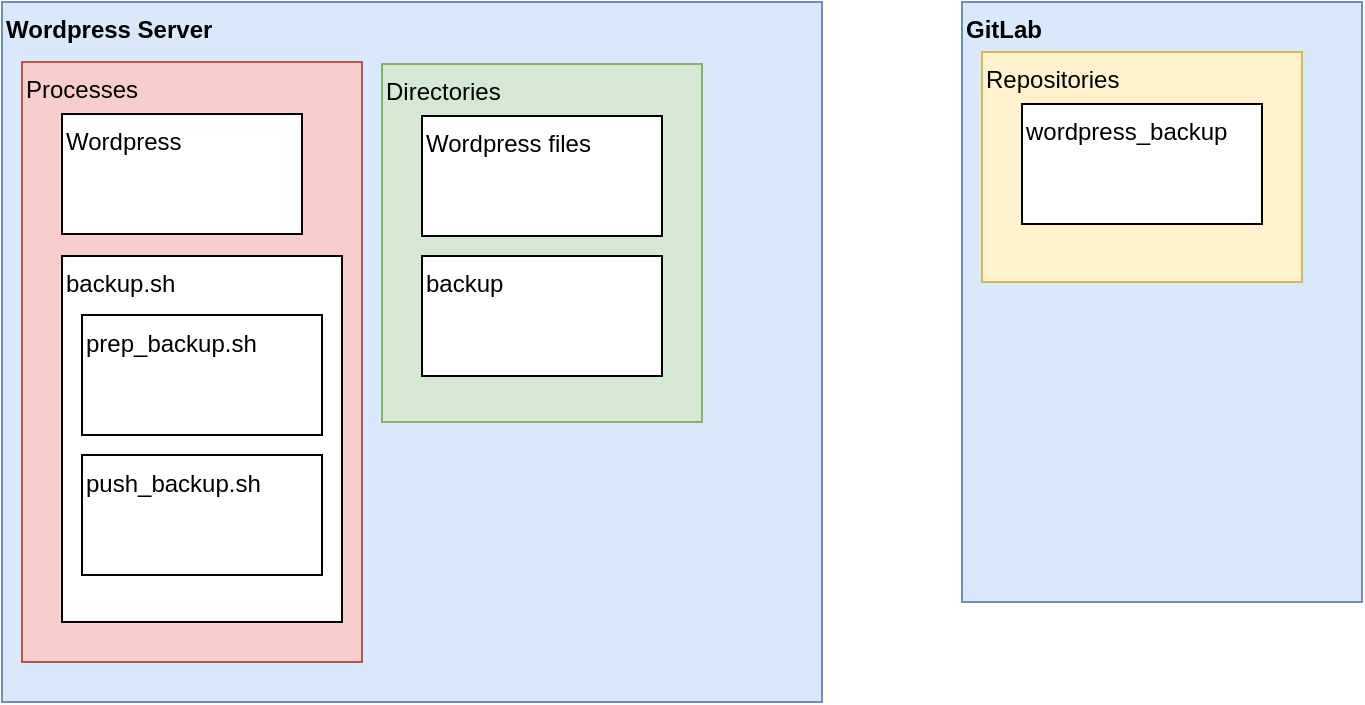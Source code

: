 <mxfile>
    <diagram id="tj390D6eof4VTrJQb1tH" name="Page-1">
        <mxGraphModel dx="807" dy="652" grid="1" gridSize="10" guides="1" tooltips="1" connect="1" arrows="1" fold="1" page="1" pageScale="1" pageWidth="827" pageHeight="1169" math="0" shadow="0">
            <root>
                <mxCell id="0"/>
                <mxCell id="1" parent="0"/>
                <mxCell id="2" value="&lt;b&gt;Wordpress Server&lt;/b&gt;" style="rounded=0;whiteSpace=wrap;html=1;fillColor=#dae8fc;strokeColor=#6c8ebf;align=left;verticalAlign=top;" vertex="1" parent="1">
                    <mxGeometry x="40" y="160" width="410" height="350" as="geometry"/>
                </mxCell>
                <mxCell id="6" value="Processes" style="rounded=0;whiteSpace=wrap;html=1;align=left;verticalAlign=top;fillColor=#f8cecc;strokeColor=#b85450;" vertex="1" parent="1">
                    <mxGeometry x="50" y="190" width="170" height="300" as="geometry"/>
                </mxCell>
                <mxCell id="3" value="Wordpress" style="rounded=0;whiteSpace=wrap;html=1;align=left;verticalAlign=top;" vertex="1" parent="1">
                    <mxGeometry x="70" y="216" width="120" height="60" as="geometry"/>
                </mxCell>
                <mxCell id="7" value="Directories" style="rounded=0;whiteSpace=wrap;html=1;align=left;verticalAlign=top;fillColor=#d5e8d4;strokeColor=#82b366;" vertex="1" parent="1">
                    <mxGeometry x="230" y="191" width="160" height="179" as="geometry"/>
                </mxCell>
                <mxCell id="8" value="Wordpress files" style="rounded=0;whiteSpace=wrap;html=1;align=left;verticalAlign=top;" vertex="1" parent="1">
                    <mxGeometry x="250" y="217" width="120" height="60" as="geometry"/>
                </mxCell>
                <mxCell id="9" value="backup" style="rounded=0;whiteSpace=wrap;html=1;align=left;verticalAlign=top;" vertex="1" parent="1">
                    <mxGeometry x="250" y="287" width="120" height="60" as="geometry"/>
                </mxCell>
                <mxCell id="11" value="&lt;b&gt;GitLab&lt;/b&gt;" style="rounded=0;whiteSpace=wrap;html=1;fillColor=#dae8fc;strokeColor=#6c8ebf;align=left;verticalAlign=top;" vertex="1" parent="1">
                    <mxGeometry x="520" y="160" width="200" height="300" as="geometry"/>
                </mxCell>
                <mxCell id="12" value="Repositories" style="rounded=0;whiteSpace=wrap;html=1;align=left;verticalAlign=top;fillColor=#fff2cc;strokeColor=#d6b656;" vertex="1" parent="1">
                    <mxGeometry x="530" y="185" width="160" height="115" as="geometry"/>
                </mxCell>
                <mxCell id="13" value="wordpress_backup" style="rounded=0;whiteSpace=wrap;html=1;align=left;verticalAlign=top;" vertex="1" parent="1">
                    <mxGeometry x="550" y="211" width="120" height="60" as="geometry"/>
                </mxCell>
                <mxCell id="15" value="backup.sh" style="rounded=0;whiteSpace=wrap;html=1;align=left;verticalAlign=top;" vertex="1" parent="1">
                    <mxGeometry x="70" y="287" width="140" height="183" as="geometry"/>
                </mxCell>
                <mxCell id="4" value="prep_backup.sh" style="rounded=0;whiteSpace=wrap;html=1;align=left;verticalAlign=top;" vertex="1" parent="1">
                    <mxGeometry x="80" y="316.5" width="120" height="60" as="geometry"/>
                </mxCell>
                <mxCell id="5" value="push_backup.sh" style="rounded=0;whiteSpace=wrap;html=1;align=left;verticalAlign=top;" vertex="1" parent="1">
                    <mxGeometry x="80" y="386.5" width="120" height="60" as="geometry"/>
                </mxCell>
            </root>
        </mxGraphModel>
    </diagram>
</mxfile>